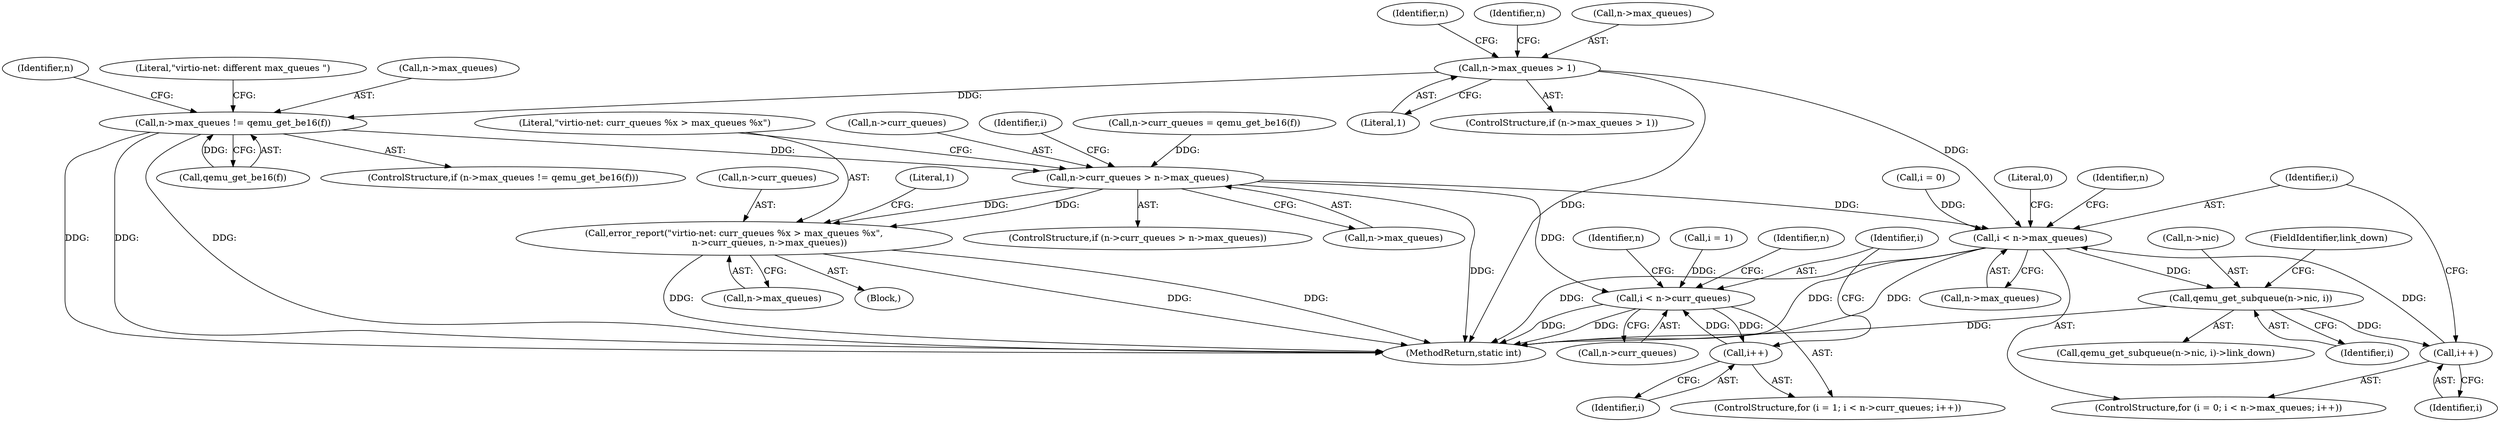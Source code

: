 digraph "0_qemu_eea750a5623ddac7a61982eec8f1c93481857578@pointer" {
"1000393" [label="(Call,n->max_queues > 1)"];
"1000400" [label="(Call,n->max_queues != qemu_get_be16(f))"];
"1000419" [label="(Call,n->curr_queues > n->max_queues)"];
"1000427" [label="(Call,error_report(\"virtio-net: curr_queues %x > max_queues %x\",\n                         n->curr_queues, n->max_queues))"];
"1000442" [label="(Call,i < n->curr_queues)"];
"1000447" [label="(Call,i++)"];
"1000522" [label="(Call,i < n->max_queues)"];
"1000532" [label="(Call,qemu_get_subqueue(n->nic, i))"];
"1000527" [label="(Call,i++)"];
"1000439" [label="(Call,i = 1)"];
"1000444" [label="(Call,n->curr_queues)"];
"1000437" [label="(Literal,1)"];
"1000427" [label="(Call,error_report(\"virtio-net: curr_queues %x > max_queues %x\",\n                         n->curr_queues, n->max_queues))"];
"1000462" [label="(Identifier,n)"];
"1000401" [label="(Call,n->max_queues)"];
"1000522" [label="(Call,i < n->max_queues)"];
"1000540" [label="(Literal,0)"];
"1000531" [label="(Call,qemu_get_subqueue(n->nic, i)->link_down)"];
"1000448" [label="(Identifier,i)"];
"1000518" [label="(ControlStructure,for (i = 0; i < n->max_queues; i++))"];
"1000414" [label="(Identifier,n)"];
"1000527" [label="(Call,i++)"];
"1000443" [label="(Identifier,i)"];
"1000432" [label="(Call,n->max_queues)"];
"1000468" [label="(Identifier,n)"];
"1000418" [label="(ControlStructure,if (n->curr_queues > n->max_queues))"];
"1000536" [label="(Identifier,i)"];
"1000393" [label="(Call,n->max_queues > 1)"];
"1000404" [label="(Call,qemu_get_be16(f))"];
"1000419" [label="(Call,n->curr_queues > n->max_queues)"];
"1000402" [label="(Identifier,n)"];
"1000541" [label="(MethodReturn,static int)"];
"1000532" [label="(Call,qemu_get_subqueue(n->nic, i))"];
"1000429" [label="(Call,n->curr_queues)"];
"1000397" [label="(Literal,1)"];
"1000423" [label="(Call,n->max_queues)"];
"1000428" [label="(Literal,\"virtio-net: curr_queues %x > max_queues %x\")"];
"1000400" [label="(Call,n->max_queues != qemu_get_be16(f))"];
"1000426" [label="(Block,)"];
"1000454" [label="(Identifier,n)"];
"1000399" [label="(ControlStructure,if (n->max_queues != qemu_get_be16(f)))"];
"1000528" [label="(Identifier,i)"];
"1000537" [label="(FieldIdentifier,link_down)"];
"1000533" [label="(Call,n->nic)"];
"1000438" [label="(ControlStructure,for (i = 1; i < n->curr_queues; i++))"];
"1000408" [label="(Literal,\"virtio-net: different max_queues \")"];
"1000420" [label="(Call,n->curr_queues)"];
"1000440" [label="(Identifier,i)"];
"1000412" [label="(Call,n->curr_queues = qemu_get_be16(f))"];
"1000447" [label="(Call,i++)"];
"1000524" [label="(Call,n->max_queues)"];
"1000394" [label="(Call,n->max_queues)"];
"1000442" [label="(Call,i < n->curr_queues)"];
"1000534" [label="(Identifier,n)"];
"1000523" [label="(Identifier,i)"];
"1000519" [label="(Call,i = 0)"];
"1000392" [label="(ControlStructure,if (n->max_queues > 1))"];
"1000393" -> "1000392"  [label="AST: "];
"1000393" -> "1000397"  [label="CFG: "];
"1000394" -> "1000393"  [label="AST: "];
"1000397" -> "1000393"  [label="AST: "];
"1000402" -> "1000393"  [label="CFG: "];
"1000468" -> "1000393"  [label="CFG: "];
"1000393" -> "1000541"  [label="DDG: "];
"1000393" -> "1000400"  [label="DDG: "];
"1000393" -> "1000522"  [label="DDG: "];
"1000400" -> "1000399"  [label="AST: "];
"1000400" -> "1000404"  [label="CFG: "];
"1000401" -> "1000400"  [label="AST: "];
"1000404" -> "1000400"  [label="AST: "];
"1000408" -> "1000400"  [label="CFG: "];
"1000414" -> "1000400"  [label="CFG: "];
"1000400" -> "1000541"  [label="DDG: "];
"1000400" -> "1000541"  [label="DDG: "];
"1000400" -> "1000541"  [label="DDG: "];
"1000404" -> "1000400"  [label="DDG: "];
"1000400" -> "1000419"  [label="DDG: "];
"1000419" -> "1000418"  [label="AST: "];
"1000419" -> "1000423"  [label="CFG: "];
"1000420" -> "1000419"  [label="AST: "];
"1000423" -> "1000419"  [label="AST: "];
"1000428" -> "1000419"  [label="CFG: "];
"1000440" -> "1000419"  [label="CFG: "];
"1000419" -> "1000541"  [label="DDG: "];
"1000412" -> "1000419"  [label="DDG: "];
"1000419" -> "1000427"  [label="DDG: "];
"1000419" -> "1000427"  [label="DDG: "];
"1000419" -> "1000442"  [label="DDG: "];
"1000419" -> "1000522"  [label="DDG: "];
"1000427" -> "1000426"  [label="AST: "];
"1000427" -> "1000432"  [label="CFG: "];
"1000428" -> "1000427"  [label="AST: "];
"1000429" -> "1000427"  [label="AST: "];
"1000432" -> "1000427"  [label="AST: "];
"1000437" -> "1000427"  [label="CFG: "];
"1000427" -> "1000541"  [label="DDG: "];
"1000427" -> "1000541"  [label="DDG: "];
"1000427" -> "1000541"  [label="DDG: "];
"1000442" -> "1000438"  [label="AST: "];
"1000442" -> "1000444"  [label="CFG: "];
"1000443" -> "1000442"  [label="AST: "];
"1000444" -> "1000442"  [label="AST: "];
"1000454" -> "1000442"  [label="CFG: "];
"1000462" -> "1000442"  [label="CFG: "];
"1000442" -> "1000541"  [label="DDG: "];
"1000442" -> "1000541"  [label="DDG: "];
"1000439" -> "1000442"  [label="DDG: "];
"1000447" -> "1000442"  [label="DDG: "];
"1000442" -> "1000447"  [label="DDG: "];
"1000447" -> "1000438"  [label="AST: "];
"1000447" -> "1000448"  [label="CFG: "];
"1000448" -> "1000447"  [label="AST: "];
"1000443" -> "1000447"  [label="CFG: "];
"1000522" -> "1000518"  [label="AST: "];
"1000522" -> "1000524"  [label="CFG: "];
"1000523" -> "1000522"  [label="AST: "];
"1000524" -> "1000522"  [label="AST: "];
"1000534" -> "1000522"  [label="CFG: "];
"1000540" -> "1000522"  [label="CFG: "];
"1000522" -> "1000541"  [label="DDG: "];
"1000522" -> "1000541"  [label="DDG: "];
"1000522" -> "1000541"  [label="DDG: "];
"1000519" -> "1000522"  [label="DDG: "];
"1000527" -> "1000522"  [label="DDG: "];
"1000522" -> "1000532"  [label="DDG: "];
"1000532" -> "1000531"  [label="AST: "];
"1000532" -> "1000536"  [label="CFG: "];
"1000533" -> "1000532"  [label="AST: "];
"1000536" -> "1000532"  [label="AST: "];
"1000537" -> "1000532"  [label="CFG: "];
"1000532" -> "1000541"  [label="DDG: "];
"1000532" -> "1000527"  [label="DDG: "];
"1000527" -> "1000518"  [label="AST: "];
"1000527" -> "1000528"  [label="CFG: "];
"1000528" -> "1000527"  [label="AST: "];
"1000523" -> "1000527"  [label="CFG: "];
}
